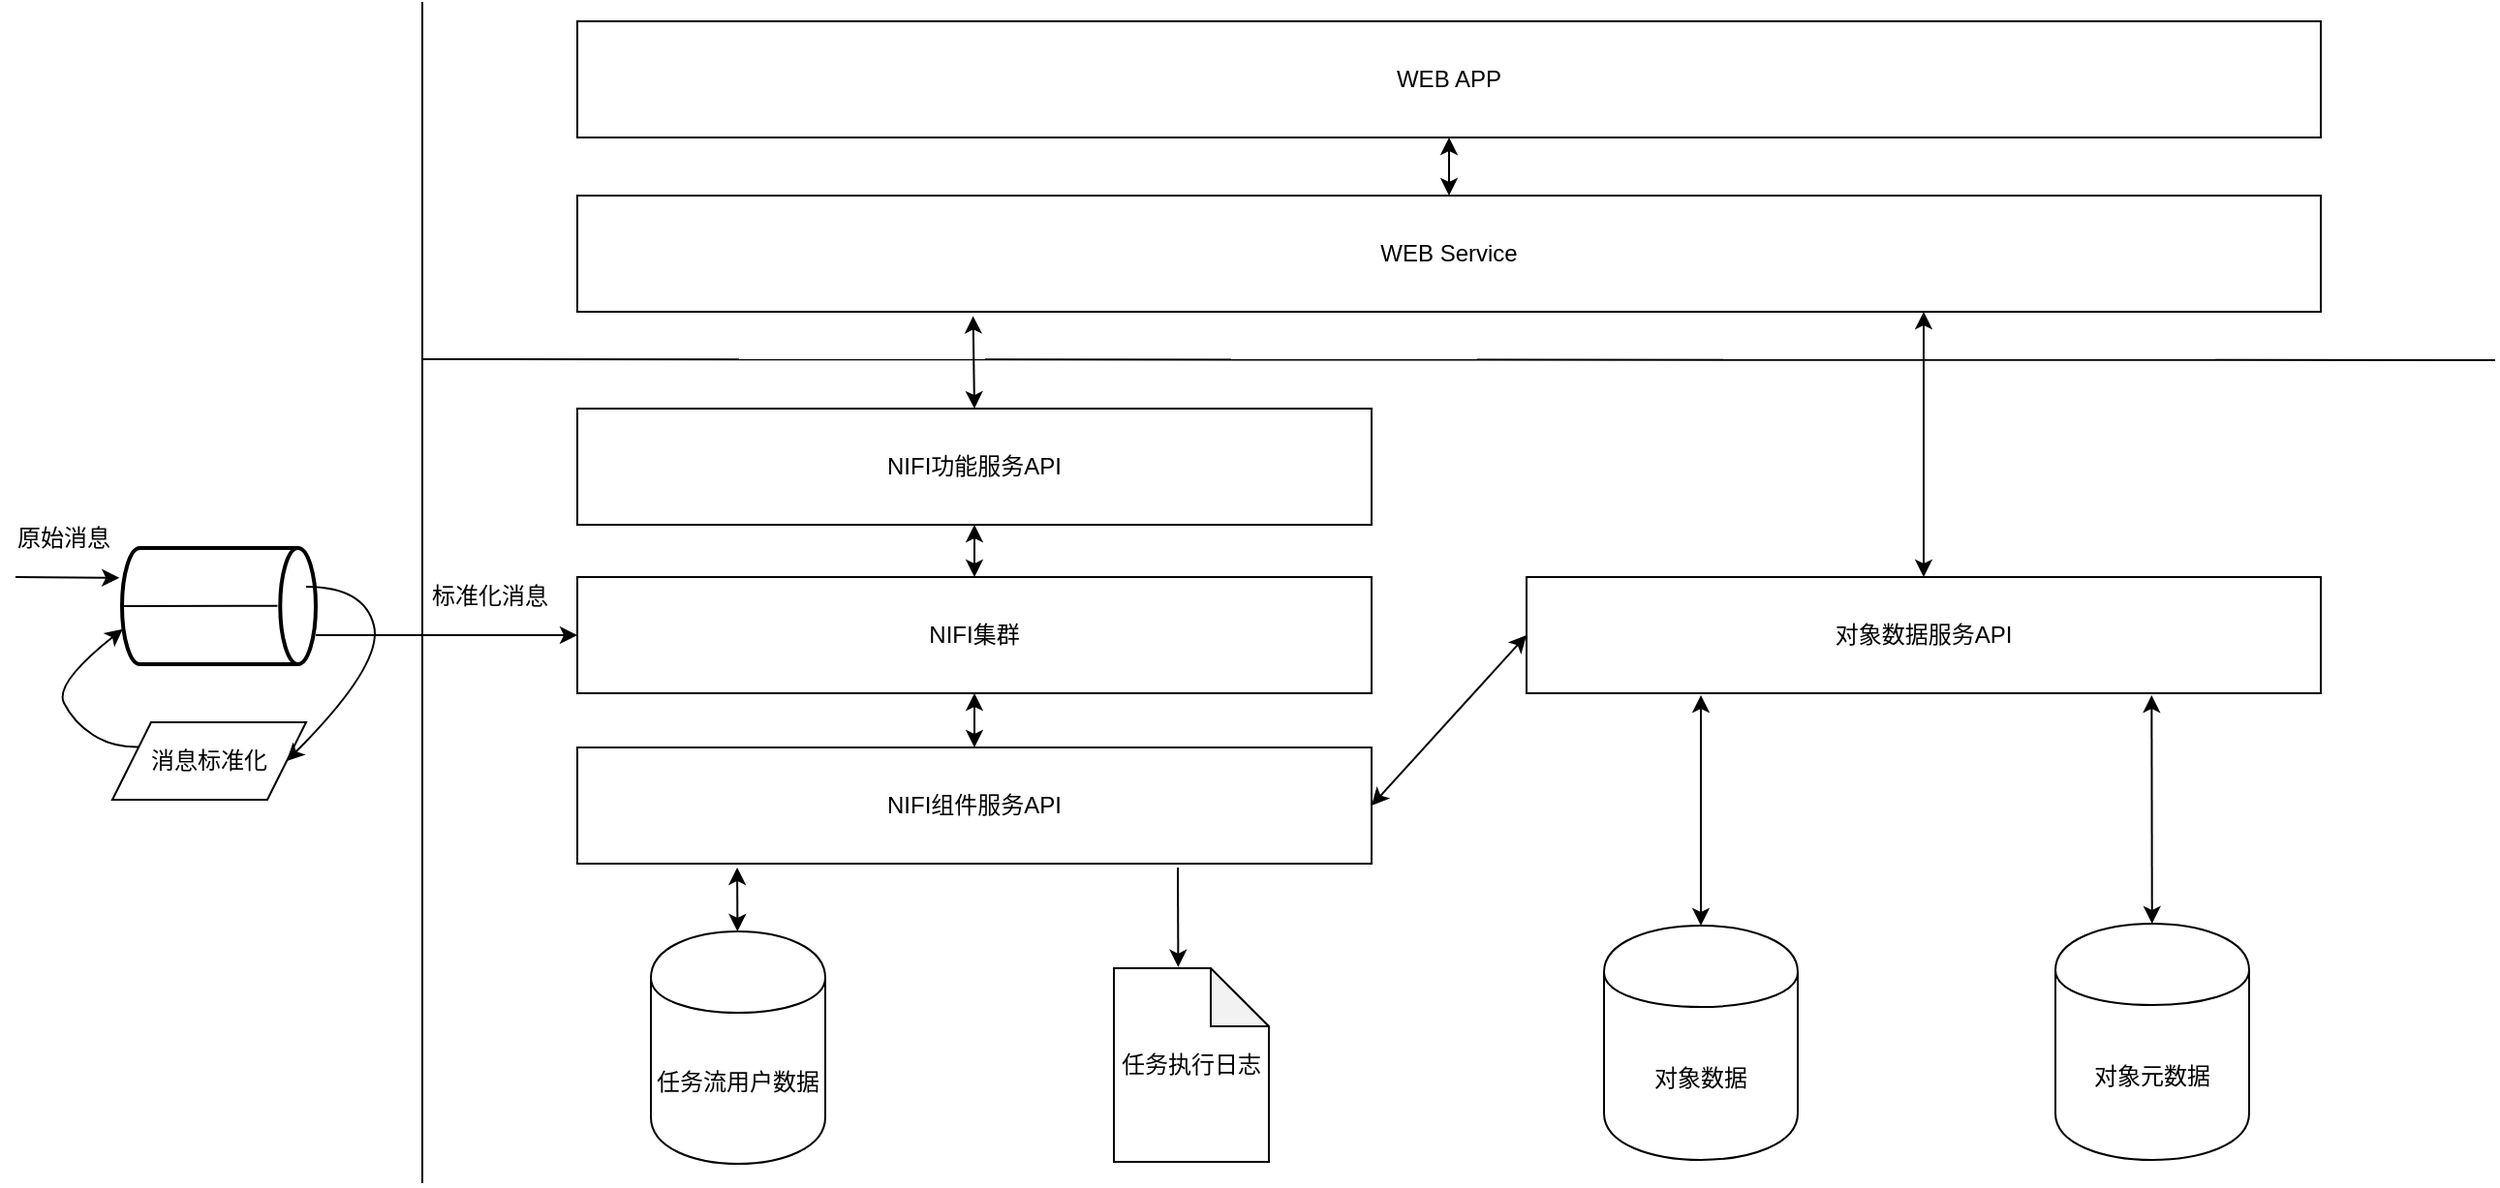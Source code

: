 <mxfile version="11.0.8" type="github"><diagram id="hl1bw-ZBnxUJ8fh2M21w" name="Page-1"><mxGraphModel dx="1308" dy="550" grid="1" gridSize="10" guides="1" tooltips="1" connect="1" arrows="1" fold="1" page="1" pageScale="1" pageWidth="827" pageHeight="1169" math="0" shadow="0"><root><mxCell id="0"/><mxCell id="1" parent="0"/><mxCell id="bE-O9VIugVjt0rwnxpMY-8" value="" style="group" vertex="1" connectable="0" parent="1"><mxGeometry x="65" y="282" width="100" height="60" as="geometry"/></mxCell><mxCell id="bE-O9VIugVjt0rwnxpMY-6" value="" style="strokeWidth=2;html=1;shape=mxgraph.flowchart.direct_data;whiteSpace=wrap;" vertex="1" parent="bE-O9VIugVjt0rwnxpMY-8"><mxGeometry width="100" height="60" as="geometry"/></mxCell><mxCell id="bE-O9VIugVjt0rwnxpMY-7" value="" style="endArrow=none;html=1;exitX=0;exitY=0.5;exitDx=0;exitDy=0;exitPerimeter=0;entryX=0.802;entryY=0.497;entryDx=0;entryDy=0;entryPerimeter=0;" edge="1" parent="bE-O9VIugVjt0rwnxpMY-8" source="bE-O9VIugVjt0rwnxpMY-6" target="bE-O9VIugVjt0rwnxpMY-6"><mxGeometry width="50" height="50" relative="1" as="geometry"><mxPoint x="-40" y="60" as="sourcePoint"/><mxPoint x="70" y="30" as="targetPoint"/></mxGeometry></mxCell><mxCell id="bE-O9VIugVjt0rwnxpMY-9" value="" style="endArrow=classic;html=1;entryX=-0.014;entryY=0.257;entryDx=0;entryDy=0;entryPerimeter=0;" edge="1" parent="1" target="bE-O9VIugVjt0rwnxpMY-6"><mxGeometry width="50" height="50" relative="1" as="geometry"><mxPoint x="10" y="297" as="sourcePoint"/><mxPoint x="25" y="272" as="targetPoint"/></mxGeometry></mxCell><mxCell id="bE-O9VIugVjt0rwnxpMY-12" value="" style="endArrow=none;html=1;" edge="1" parent="1"><mxGeometry width="50" height="50" relative="1" as="geometry"><mxPoint x="220" y="610" as="sourcePoint"/><mxPoint x="220" as="targetPoint"/></mxGeometry></mxCell><mxCell id="bE-O9VIugVjt0rwnxpMY-13" value="消息标准化" style="shape=parallelogram;perimeter=parallelogramPerimeter;whiteSpace=wrap;html=1;" vertex="1" parent="1"><mxGeometry x="60" y="372" width="100" height="40" as="geometry"/></mxCell><mxCell id="bE-O9VIugVjt0rwnxpMY-15" value="" style="curved=1;endArrow=classic;html=1;entryX=1;entryY=0.5;entryDx=0;entryDy=0;" edge="1" parent="1" target="bE-O9VIugVjt0rwnxpMY-13"><mxGeometry width="50" height="50" relative="1" as="geometry"><mxPoint x="160" y="302" as="sourcePoint"/><mxPoint x="240" y="272" as="targetPoint"/><Array as="points"><mxPoint x="190" y="302"/><mxPoint x="200" y="342"/></Array></mxGeometry></mxCell><mxCell id="bE-O9VIugVjt0rwnxpMY-16" value="" style="curved=1;endArrow=classic;html=1;exitX=0;exitY=0.25;exitDx=0;exitDy=0;entryX=0.004;entryY=0.697;entryDx=0;entryDy=0;entryPerimeter=0;" edge="1" parent="1" source="bE-O9VIugVjt0rwnxpMY-13" target="bE-O9VIugVjt0rwnxpMY-6"><mxGeometry width="50" height="50" relative="1" as="geometry"><mxPoint x="10" y="402" as="sourcePoint"/><mxPoint x="60" y="352" as="targetPoint"/><Array as="points"><mxPoint x="60" y="385"/><mxPoint x="40" y="372"/><mxPoint x="30" y="352"/></Array></mxGeometry></mxCell><mxCell id="bE-O9VIugVjt0rwnxpMY-17" value="原始消息" style="text;html=1;strokeColor=none;fillColor=none;align=center;verticalAlign=middle;whiteSpace=wrap;rounded=0;" vertex="1" parent="1"><mxGeometry x="10" y="262" width="50" height="30" as="geometry"/></mxCell><mxCell id="bE-O9VIugVjt0rwnxpMY-18" value="" style="endArrow=none;html=1;" edge="1" parent="1"><mxGeometry width="50" height="50" relative="1" as="geometry"><mxPoint x="220" y="184.5" as="sourcePoint"/><mxPoint x="1290" y="185" as="targetPoint"/></mxGeometry></mxCell><mxCell id="bE-O9VIugVjt0rwnxpMY-19" value="WEB APP" style="rounded=0;whiteSpace=wrap;html=1;" vertex="1" parent="1"><mxGeometry x="300" y="10" width="900" height="60" as="geometry"/></mxCell><mxCell id="bE-O9VIugVjt0rwnxpMY-20" value="WEB Service" style="rounded=0;whiteSpace=wrap;html=1;" vertex="1" parent="1"><mxGeometry x="300" y="100" width="900" height="60" as="geometry"/></mxCell><mxCell id="bE-O9VIugVjt0rwnxpMY-21" value="" style="endArrow=classic;startArrow=classic;html=1;" edge="1" parent="1" source="bE-O9VIugVjt0rwnxpMY-20" target="bE-O9VIugVjt0rwnxpMY-19"><mxGeometry width="50" height="50" relative="1" as="geometry"><mxPoint x="490" y="110" as="sourcePoint"/><mxPoint x="540" y="60" as="targetPoint"/></mxGeometry></mxCell><mxCell id="bE-O9VIugVjt0rwnxpMY-22" value="NIFI功能服务API" style="rounded=0;whiteSpace=wrap;html=1;" vertex="1" parent="1"><mxGeometry x="300" y="210" width="410" height="60" as="geometry"/></mxCell><mxCell id="bE-O9VIugVjt0rwnxpMY-23" value="NIFI集群" style="rounded=0;whiteSpace=wrap;html=1;" vertex="1" parent="1"><mxGeometry x="300" y="297" width="410" height="60" as="geometry"/></mxCell><mxCell id="bE-O9VIugVjt0rwnxpMY-25" value="NIFI组件服务API" style="rounded=0;whiteSpace=wrap;html=1;" vertex="1" parent="1"><mxGeometry x="300" y="385" width="410" height="60" as="geometry"/></mxCell><mxCell id="bE-O9VIugVjt0rwnxpMY-26" value="对象数据服务API" style="rounded=0;whiteSpace=wrap;html=1;" vertex="1" parent="1"><mxGeometry x="790" y="297" width="410" height="60" as="geometry"/></mxCell><mxCell id="bE-O9VIugVjt0rwnxpMY-28" value="" style="endArrow=classic;html=1;entryX=0;entryY=0.5;entryDx=0;entryDy=0;" edge="1" parent="1" target="bE-O9VIugVjt0rwnxpMY-23"><mxGeometry width="50" height="50" relative="1" as="geometry"><mxPoint x="165" y="327" as="sourcePoint"/><mxPoint x="290" y="297" as="targetPoint"/></mxGeometry></mxCell><mxCell id="bE-O9VIugVjt0rwnxpMY-29" value="标准化消息" style="text;html=1;strokeColor=none;fillColor=none;align=center;verticalAlign=middle;whiteSpace=wrap;rounded=0;" vertex="1" parent="1"><mxGeometry x="220" y="297" width="70" height="20" as="geometry"/></mxCell><mxCell id="bE-O9VIugVjt0rwnxpMY-30" value="" style="endArrow=classic;startArrow=classic;html=1;entryX=0;entryY=0.5;entryDx=0;entryDy=0;exitX=1;exitY=0.5;exitDx=0;exitDy=0;" edge="1" parent="1" source="bE-O9VIugVjt0rwnxpMY-25" target="bE-O9VIugVjt0rwnxpMY-26"><mxGeometry width="50" height="50" relative="1" as="geometry"><mxPoint x="770" y="360" as="sourcePoint"/><mxPoint x="820" y="310" as="targetPoint"/></mxGeometry></mxCell><mxCell id="bE-O9VIugVjt0rwnxpMY-31" value="" style="endArrow=classic;startArrow=classic;html=1;entryX=0.5;entryY=1;entryDx=0;entryDy=0;exitX=0.5;exitY=0;exitDx=0;exitDy=0;" edge="1" parent="1" source="bE-O9VIugVjt0rwnxpMY-23" target="bE-O9VIugVjt0rwnxpMY-22"><mxGeometry width="50" height="50" relative="1" as="geometry"><mxPoint x="490" y="310" as="sourcePoint"/><mxPoint x="540" y="260" as="targetPoint"/></mxGeometry></mxCell><mxCell id="bE-O9VIugVjt0rwnxpMY-32" value="" style="endArrow=classic;startArrow=classic;html=1;entryX=0.5;entryY=1;entryDx=0;entryDy=0;exitX=0.5;exitY=0;exitDx=0;exitDy=0;" edge="1" parent="1" source="bE-O9VIugVjt0rwnxpMY-25" target="bE-O9VIugVjt0rwnxpMY-23"><mxGeometry width="50" height="50" relative="1" as="geometry"><mxPoint x="450" y="390" as="sourcePoint"/><mxPoint x="500" y="350" as="targetPoint"/></mxGeometry></mxCell><mxCell id="bE-O9VIugVjt0rwnxpMY-33" value="" style="endArrow=classic;startArrow=classic;html=1;exitX=0.5;exitY=0;exitDx=0;exitDy=0;entryX=0.227;entryY=1.037;entryDx=0;entryDy=0;entryPerimeter=0;" edge="1" parent="1" source="bE-O9VIugVjt0rwnxpMY-22" target="bE-O9VIugVjt0rwnxpMY-20"><mxGeometry width="50" height="50" relative="1" as="geometry"><mxPoint x="470" y="200" as="sourcePoint"/><mxPoint x="505" y="170" as="targetPoint"/></mxGeometry></mxCell><mxCell id="bE-O9VIugVjt0rwnxpMY-34" value="对象数据" style="shape=cylinder;whiteSpace=wrap;html=1;boundedLbl=1;backgroundOutline=1;" vertex="1" parent="1"><mxGeometry x="830" y="477" width="100" height="121" as="geometry"/></mxCell><mxCell id="bE-O9VIugVjt0rwnxpMY-35" value="" style="endArrow=classic;startArrow=classic;html=1;exitX=0.5;exitY=0;exitDx=0;exitDy=0;" edge="1" parent="1" source="bE-O9VIugVjt0rwnxpMY-26"><mxGeometry width="50" height="50" relative="1" as="geometry"><mxPoint x="1000" y="220" as="sourcePoint"/><mxPoint x="995" y="160" as="targetPoint"/></mxGeometry></mxCell><mxCell id="bE-O9VIugVjt0rwnxpMY-37" value="对象元数据" style="shape=cylinder;whiteSpace=wrap;html=1;boundedLbl=1;backgroundOutline=1;" vertex="1" parent="1"><mxGeometry x="1063" y="476" width="100" height="122" as="geometry"/></mxCell><mxCell id="bE-O9VIugVjt0rwnxpMY-38" value="" style="endArrow=classic;startArrow=classic;html=1;exitX=0.5;exitY=0;exitDx=0;exitDy=0;" edge="1" parent="1" source="bE-O9VIugVjt0rwnxpMY-34"><mxGeometry width="50" height="50" relative="1" as="geometry"><mxPoint x="810" y="417" as="sourcePoint"/><mxPoint x="880" y="358" as="targetPoint"/></mxGeometry></mxCell><mxCell id="bE-O9VIugVjt0rwnxpMY-39" value="" style="endArrow=classic;startArrow=classic;html=1;entryX=0.787;entryY=1.017;entryDx=0;entryDy=0;entryPerimeter=0;" edge="1" parent="1" source="bE-O9VIugVjt0rwnxpMY-37" target="bE-O9VIugVjt0rwnxpMY-26"><mxGeometry width="50" height="50" relative="1" as="geometry"><mxPoint x="1080" y="414" as="sourcePoint"/><mxPoint x="1130" y="364" as="targetPoint"/></mxGeometry></mxCell><mxCell id="bE-O9VIugVjt0rwnxpMY-40" value="任务流用户数据" style="shape=cylinder;whiteSpace=wrap;html=1;boundedLbl=1;backgroundOutline=1;" vertex="1" parent="1"><mxGeometry x="338" y="480" width="90" height="120" as="geometry"/></mxCell><mxCell id="bE-O9VIugVjt0rwnxpMY-41" value="任务执行日志" style="shape=note;whiteSpace=wrap;html=1;backgroundOutline=1;darkOpacity=0.05;" vertex="1" parent="1"><mxGeometry x="577" y="499" width="80" height="100" as="geometry"/></mxCell><mxCell id="bE-O9VIugVjt0rwnxpMY-42" value="" style="endArrow=classic;startArrow=classic;html=1;entryX=0.133;entryY=1.033;entryDx=0;entryDy=0;entryPerimeter=0;" edge="1" parent="1" source="bE-O9VIugVjt0rwnxpMY-40"><mxGeometry width="50" height="50" relative="1" as="geometry"><mxPoint x="368" y="490" as="sourcePoint"/><mxPoint x="382.53" y="446.98" as="targetPoint"/></mxGeometry></mxCell><mxCell id="bE-O9VIugVjt0rwnxpMY-44" value="" style="endArrow=classic;html=1;entryX=0.415;entryY=-0.006;entryDx=0;entryDy=0;entryPerimeter=0;" edge="1" parent="1" target="bE-O9VIugVjt0rwnxpMY-41"><mxGeometry width="50" height="50" relative="1" as="geometry"><mxPoint x="610" y="447" as="sourcePoint"/><mxPoint x="717" y="460" as="targetPoint"/></mxGeometry></mxCell></root></mxGraphModel></diagram></mxfile>